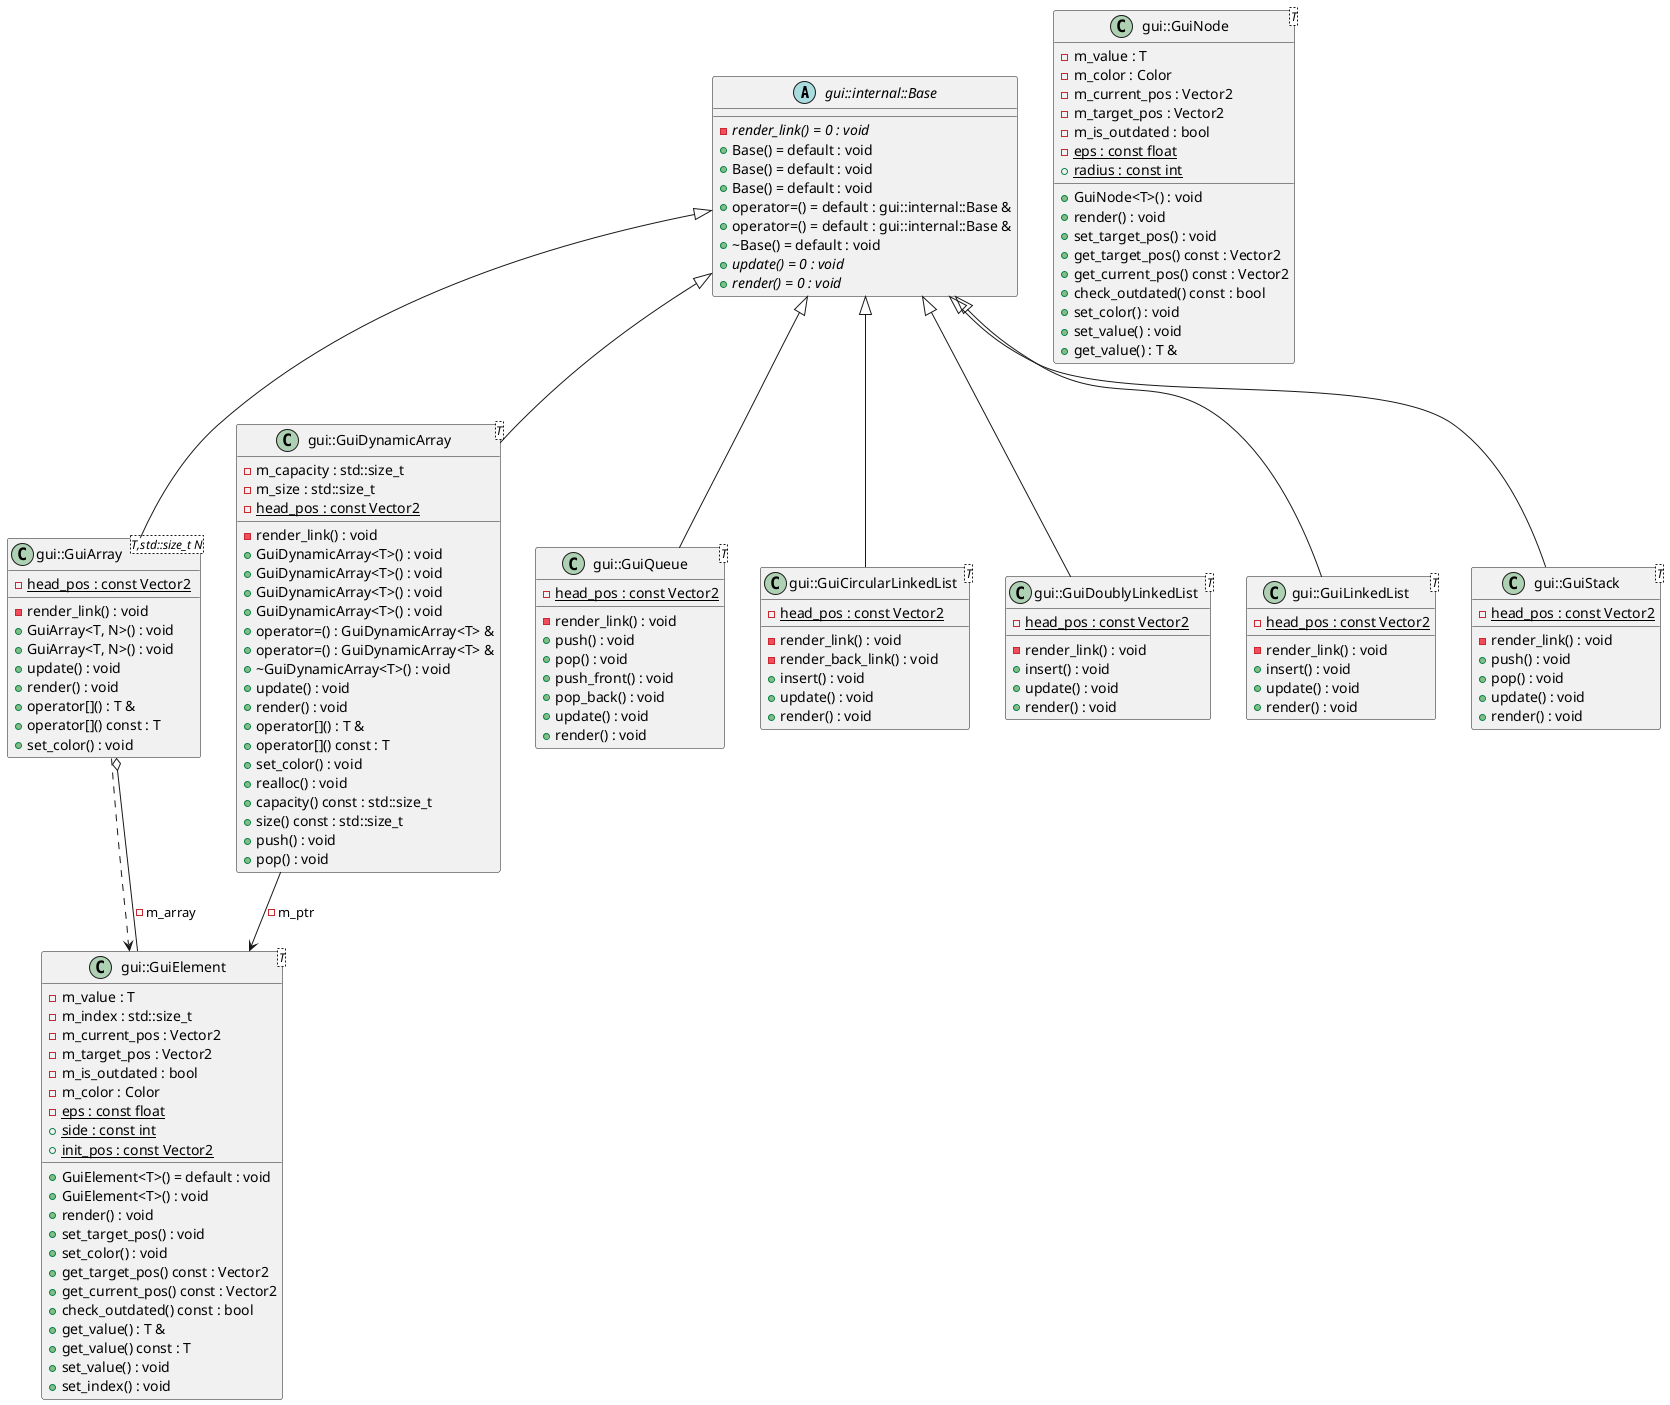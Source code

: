 @startuml
abstract "gui::internal::Base" as C_0000175824954716261305
abstract C_0000175824954716261305 {
{abstract} -render_link() = 0 : void
+Base() = default : void
+Base() = default : void
+Base() = default : void
+operator=() = default : gui::internal::Base &
+operator=() = default : gui::internal::Base &
+~Base() = default : void
{abstract} +update() = 0 : void
{abstract} +render() = 0 : void
}
class "gui::GuiElement<T>" as C_0002044747090333057839
class C_0002044747090333057839 {
+GuiElement<T>() = default : void
+GuiElement<T>() : void
+render() : void
+set_target_pos() : void
+set_color() : void
+get_target_pos() const : Vector2
+get_current_pos() const : Vector2
+check_outdated() const : bool
+get_value() : T &
+get_value() const : T
+set_value() : void
+set_index() : void
-m_value : T
-m_index : std::size_t
-m_current_pos : Vector2
-m_target_pos : Vector2
-m_is_outdated : bool
-m_color : Color
{static} -eps : const float
{static} +side : const int
{static} +init_pos : const Vector2
}
class "gui::GuiArray<T,std::size_t N>" as C_0001269788950877413692
class C_0001269788950877413692 {
-render_link() : void
+GuiArray<T, N>() : void
+GuiArray<T, N>() : void
+update() : void
+render() : void
+operator[]() : T &
+operator[]() const : T
+set_color() : void
{static} -head_pos : const Vector2
}
class "gui::GuiDynamicArray<T>" as C_0000068279211946526198
class C_0000068279211946526198 {
-render_link() : void
+GuiDynamicArray<T>() : void
+GuiDynamicArray<T>() : void
+GuiDynamicArray<T>() : void
+GuiDynamicArray<T>() : void
+operator=() : GuiDynamicArray<T> &
+operator=() : GuiDynamicArray<T> &
+~GuiDynamicArray<T>() : void
+update() : void
+render() : void
+operator[]() : T &
+operator[]() const : T
+set_color() : void
+realloc() : void
+capacity() const : std::size_t
+size() const : std::size_t
+push() : void
+pop() : void
-m_capacity : std::size_t
-m_size : std::size_t
{static} -head_pos : const Vector2
}
class "gui::GuiNode<T>" as C_0001747959826151301658
class C_0001747959826151301658 {
+GuiNode<T>() : void
+render() : void
+set_target_pos() : void
+get_target_pos() const : Vector2
+get_current_pos() const : Vector2
+check_outdated() const : bool
+set_color() : void
+set_value() : void
+get_value() : T &
-m_value : T
-m_color : Color
-m_current_pos : Vector2
-m_target_pos : Vector2
-m_is_outdated : bool
{static} -eps : const float
{static} +radius : const int
}
class "gui::GuiQueue<T>" as C_0000537993261370672901
class C_0000537993261370672901 {
-render_link() : void
+push() : void
+pop() : void
+push_front() : void
+pop_back() : void
+update() : void
+render() : void
{static} -head_pos : const Vector2
}
class "gui::GuiCircularLinkedList<T>" as C_0000636823269603515495
class C_0000636823269603515495 {
-render_link() : void
-render_back_link() : void
+insert() : void
+update() : void
+render() : void
{static} -head_pos : const Vector2
}
class "gui::GuiDoublyLinkedList<T>" as C_0001770119980623113789
class C_0001770119980623113789 {
-render_link() : void
+insert() : void
+update() : void
+render() : void
{static} -head_pos : const Vector2
}
class "gui::GuiLinkedList<T>" as C_0001460638568713575271
class C_0001460638568713575271 {
-render_link() : void
+insert() : void
+update() : void
+render() : void
{static} -head_pos : const Vector2
}
class "gui::GuiStack<T>" as C_0000012620274388027065
class C_0000012620274388027065 {
-render_link() : void
+push() : void
+pop() : void
+update() : void
+render() : void
{static} -head_pos : const Vector2
}
C_0001269788950877413692 ..> C_0002044747090333057839
C_0001269788950877413692 o-- C_0002044747090333057839 : -m_array
C_0000175824954716261305 <|-- C_0001269788950877413692
C_0000068279211946526198 --> C_0002044747090333057839 : -m_ptr
C_0000175824954716261305 <|-- C_0000068279211946526198
C_0000175824954716261305 <|-- C_0000537993261370672901
C_0000175824954716261305 <|-- C_0000636823269603515495
C_0000175824954716261305 <|-- C_0001770119980623113789
C_0000175824954716261305 <|-- C_0001460638568713575271
C_0000175824954716261305 <|-- C_0000012620274388027065
@enduml
